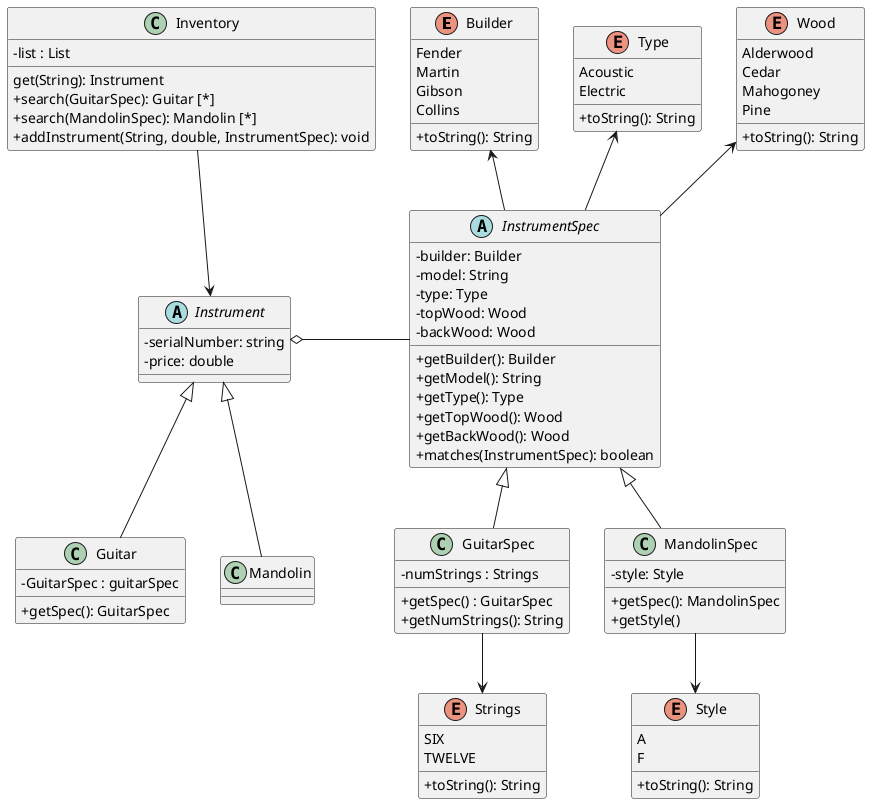 @startuml

skinparam classAttributeIconSize 0
Builder -[hidden]>Type

class Guitar {
-GuitarSpec : guitarSpec
+getSpec(): GuitarSpec
}

abstract class Instrument {
-serialNumber: string
-price: double
}

abstract class InstrumentSpec{
-builder: Builder
-model: String
-type: Type
-topWood: Wood
-backWood: Wood
+getBuilder(): Builder
+getModel(): String
+getType(): Type
+getTopWood(): Wood
+getBackWood(): Wood
+matches(InstrumentSpec): boolean
}


class GuitarSpec {
-numStrings : Strings
+getSpec() : GuitarSpec
+getNumStrings(): String
}

class MandolinSpec {
-style: Style
+getSpec(): MandolinSpec
+getStyle()
}

class Inventory {
-list : List
get(String): Instrument
+search(GuitarSpec): Guitar [*]
+search(MandolinSpec): Mandolin [*]
+addInstrument(String, double, InstrumentSpec): void
}

enum Builder {
Fender
Martin
Gibson
Collins
+toString(): String
}

enum Style{
A
F
+toString(): String
}


enum Strings{
SIX
TWELVE
+toString(): String
}

enum Type {
Acoustic
Electric
+toString(): String
}

enum Wood {
Alderwood
Cedar
Mahogoney
Pine
+toString(): String
}


Inventory --> Instrument
Instrument o- InstrumentSpec
Instrument <|-- Mandolin
Instrument <|-- Guitar
InstrumentSpec <|-- MandolinSpec
InstrumentSpec <|-- GuitarSpec
InstrumentSpec -> Builder
Type <-- InstrumentSpec
Wood <-- InstrumentSpec
MandolinSpec --> Style
GuitarSpec --> Strings


@enduml
